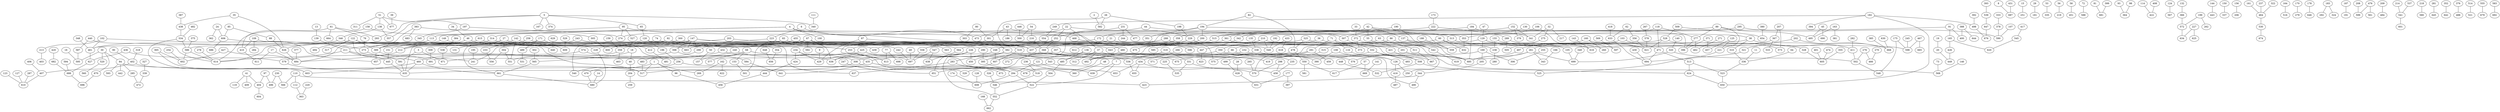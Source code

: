 graph G {
 1 -- 540;
 1 -- 517;
 1 -- 96;
 1 -- 269;
 2 -- 582;
 3 -- 591;
 3 -- 671;
 4 -- 38;
 4 -- 314;
 4 -- 596;
 4 -- 149;
 4 -- 100;
 5 -- 167;
 5 -- 65;
 5 -- 293;
 5 -- 340;
 5 -- 557;
 5 -- 374;
 6 -- 223;
 6 -- 473;
 7 -- 522;
 7 -- 639;
 8 -- 687;
 9 -- 429;
 11 -- 336;
 13 -- 139;
 14 -- 680;
 15 -- 251;
 16 -- 595;
 17 -- 684;
 17 -- 611;
 18 -- 40;
 18 -- 565;
 19 -- 20;
 20 -- 449;
 21 -- 299;
 21 -- 624;
 22 -- 252;
 22 -- 473;
 22 -- 229;
 22 -- 37;
 24 -- 362;
 24 -- 606;
 26 -- 198;
 26 -- 437;
 26 -- 582;
 27 -- 211;
 27 -- 131;
 27 -- 290;
 27 -- 304;
 28 -- 628;
 29 -- 181;
 30 -- 670;
 30 -- 84;
 30 -- 595;
 30 -- 520;
 32 -- 275;
 32 -- 341;
 32 -- 217;
 33 -- 372;
 34 -- 46;
 35 -- 626;
 35 -- 438;
 36 -- 66;
 36 -- 201;
 37 -- 492;
 37 -- 312;
 37 -- 329;
 37 -- 419;
 38 -- 359;
 38 -- 668;
 38 -- 310;
 39 -- 677;
 40 -- 204;
 41 -- 409;
 41 -- 119;
 41 -- 404;
 42 -- 137;
 42 -- 172;
 42 -- 55;
 42 -- 558;
 42 -- 559;
 43 -- 186;
 43 -- 313;
 43 -- 301;
 44 -- 395;
 44 -- 307;
 45 -- 690;
 45 -- 495;
 46 -- 212;
 46 -- 228;
 47 -- 129;
 48 -- 360;
 49 -- 697;
 50 -- 157;
 51 -- 677;
 51 -- 138;
 51 -- 197;
 51 -- 311;
 53 -- 335;
 54 -- 216;
 54 -- 500;
 55 -- 511;
 56 -- 219;
 57 -- 669;
 57 -- 617;
 58 -- 451;
 60 -- 105;
 60 -- 632;
 60 -- 461;
 61 -- 293;
 61 -- 664;
 61 -- 76;
 61 -- 410;
 62 -- 633;
 62 -- 356;
 63 -- 228;
 63 -- 250;
 63 -- 559;
 64 -- 336;
 65 -- 120;
 66 -- 235;
 66 -- 678;
 67 -- 501;
 67 -- 636;
 67 -- 212;
 67 -- 592;
 67 -- 338;
 68 -- 157;
 68 -- 577;
 68 -- 435;
 68 -- 153;
 71 -- 291;
 71 -- 116;
 71 -- 373;
 72 -- 588;
 73 -- 568;
 74 -- 212;
 74 -- 564;
 76 -- 273;
 77 -- 613;
 77 -- 698;
 80 -- 301;
 80 -- 303;
 81 -- 681;
 82 -- 478;
 82 -- 194;
 83 -- 600;
 83 -- 248;
 84 -- 294;
 84 -- 285;
 84 -- 593;
 84 -- 442;
 85 -- 88;
 85 -- 606;
 86 -- 315;
 86 -- 542;
 87 -- 429;
 87 -- 437;
 88 -- 626;
 89 -- 495;
 89 -- 277;
 89 -- 221;
 89 -- 515;
 90 -- 402;
 91 -- 400;
 91 -- 372;
 91 -- 165;
 92 -- 368;
 92 -- 635;
 93 -- 364;
 95 -- 274;
 95 -- 437;
 95 -- 113;
 95 -- 527;
 96 -- 456;
 97 -- 404;
 97 -- 496;
 98 -- 364;
 102 -- 461;
 102 -- 273;
 102 -- 213;
 103 -- 471;
 103 -- 261;
 105 -- 699;
 106 -- 616;
 106 -- 353;
 107 -- 590;
 108 -- 390;
 108 -- 126;
 109 -- 284;
 109 -- 410;
 109 -- 256;
 110 -- 566;
 110 -- 423;
 110 -- 112;
 111 -- 340;
 112 -- 363;
 113 -- 273;
 114 -- 422;
 116 -- 126;
 118 -- 277;
 118 -- 471;
 118 -- 274;
 120 -- 151;
 120 -- 439;
 120 -- 196;
 121 -- 294;
 121 -- 639;
 122 -- 389;
 122 -- 494;
 122 -- 253;
 122 -- 460;
 122 -- 317;
 123 -- 610;
 124 -- 567;
 125 -- 221;
 125 -- 457;
 126 -- 250;
 126 -- 416;
 127 -- 610;
 128 -- 608;
 129 -- 260;
 129 -- 169;
 129 -- 616;
 129 -- 675;
 130 -- 396;
 130 -- 361;
 132 -- 366;
 135 -- 338;
 136 -- 485;
 136 -- 272;
 137 -- 238;
 137 -- 542;
 138 -- 346;
 138 -- 557;
 139 -- 211;
 140 -- 320;
 141 -- 669;
 142 -- 626;
 142 -- 551;
 142 -- 643;
 143 -- 616;
 144 -- 443;
 146 -- 568;
 147 -- 663;
 147 -- 242;
 147 -- 600;
 147 -- 447;
 147 -- 540;
 147 -- 299;
 147 -- 398;
 149 -- 640;
 149 -- 389;
 150 -- 337;
 151 -- 445;
 152 -- 515;
 152 -- 379;
 152 -- 341;
 153 -- 501;
 155 -- 238;
 155 -- 597;
 156 -- 206;
 158 -- 305;
 158 -- 614;
 159 -- 359;
 160 -- 260;
 160 -- 559;
 160 -- 411;
 161 -- 464;
 162 -- 269;
 162 -- 622;
 163 -- 381;
 163 -- 495;
 164 -- 516;
 165 -- 620;
 165 -- 426;
 166 -- 343;
 168 -- 662;
 169 -- 607;
 169 -- 205;
 169 -- 306;
 170 -- 279;
 171 -- 489;
 171 -- 233;
 171 -- 609;
 172 -- 241;
 172 -- 596;
 173 -- 222;
 174 -- 608;
 175 -- 548;
 175 -- 598;
 177 -- 631;
 177 -- 397;
 178 -- 646;
 182 -- 498;
 182 -- 394;
 182 -- 249;
 182 -- 650;
 183 -- 292;
 183 -- 324;
 184 -- 341;
 184 -- 685;
 184 -- 307;
 187 -- 191;
 188 -- 559;
 190 -- 342;
 190 -- 685;
 192 -- 549;
 194 -- 554;
 194 -- 353;
 194 -- 200;
 194 -- 351;
 195 -- 241;
 196 -- 256;
 197 -- 274;
 197 -- 345;
 198 -- 229;
 199 -- 572;
 199 -- 262;
 200 -- 475;
 201 -- 685;
 202 -- 321;
 202 -- 668;
 203 -- 549;
 203 -- 586;
 204 -- 259;
 205 -- 344;
 207 -- 573;
 207 -- 367;
 208 -- 599;
 209 -- 484;
 210 -- 328;
 210 -- 350;
 210 -- 549;
 210 -- 248;
 211 -- 445;
 211 -- 614;
 211 -- 241;
 212 -- 684;
 213 -- 403;
 214 -- 541;
 216 -- 368;
 218 -- 580;
 220 -- 363;
 221 -- 525;
 222 -- 289;
 222 -- 358;
 223 -- 398;
 223 -- 563;
 225 -- 535;
 226 -- 435;
 226 -- 450;
 226 -- 651;
 226 -- 552;
 227 -- 625;
 227 -- 634;
 228 -- 680;
 229 -- 575;
 229 -- 368;
 229 -- 612;
 230 -- 496;
 230 -- 566;
 231 -- 244;
 231 -- 477;
 231 -- 252;
 232 -- 434;
 232 -- 390;
 233 -- 556;
 234 -- 429;
 234 -- 424;
 234 -- 294;
 235 -- 458;
 236 -- 518;
 236 -- 360;
 237 -- 464;
 238 -- 280;
 240 -- 551;
 240 -- 308;
 242 -- 697;
 243 -- 412;
 243 -- 489;
 245 -- 598;
 247 -- 651;
 248 -- 607;
 248 -- 283;
 249 -- 554;
 252 -- 437;
 252 -- 253;
 252 -- 368;
 253 -- 613;
 254 -- 602;
 255 -- 306;
 256 -- 329;
 256 -- 470;
 258 -- 637;
 258 -- 273;
 261 -- 685;
 261 -- 343;
 261 -- 576;
 261 -- 699;
 265 -- 570;
 266 -- 536;
 267 -- 578;
 270 -- 466;
 271 -- 462;
 273 -- 591;
 275 -- 505;
 276 -- 502;
 276 -- 466;
 277 -- 462;
 277 -- 396;
 278 -- 614;
 281 -- 645;
 282 -- 411;
 283 -- 637;
 283 -- 294;
 285 -- 472;
 287 -- 610;
 288 -- 421;
 288 -- 439;
 289 -- 505;
 289 -- 621;
 290 -- 395;
 291 -- 308;
 291 -- 570;
 291 -- 459;
 294 -- 522;
 294 -- 608;
 295 -- 342;
 295 -- 590;
 298 -- 458;
 298 -- 570;
 299 -- 483;
 300 -- 661;
 300 -- 382;
 301 -- 613;
 301 -- 382;
 302 -- 565;
 304 -- 556;
 304 -- 551;
 305 -- 600;
 307 -- 332;
 308 -- 517;
 308 -- 673;
 309 -- 691;
 310 -- 336;
 313 -- 598;
 313 -- 585;
 314 -- 354;
 314 -- 614;
 315 -- 419;
 318 -- 402;
 319 -- 395;
 319 -- 492;
 319 -- 331;
 320 -- 502;
 320 -- 699;
 321 -- 694;
 322 -- 464;
 325 -- 492;
 325 -- 478;
 325 -- 373;
 326 -- 546;
 327 -- 339;
 328 -- 605;
 331 -- 458;
 331 -- 535;
 332 -- 493;
 332 -- 575;
 332 -- 508;
 333 -- 378;
 336 -- 523;
 338 -- 571;
 338 -- 685;
 339 -- 472;
 342 -- 447;
 344 -- 423;
 344 -- 490;
 346 -- 461;
 346 -- 517;
 348 -- 461;
 349 -- 699;
 350 -- 485;
 350 -- 667;
 352 -- 642;
 353 -- 632;
 354 -- 656;
 355 -- 605;
 356 -- 621;
 357 -- 671;
 357 -- 490;
 358 -- 564;
 359 -- 691;
 359 -- 463;
 361 -- 621;
 361 -- 389;
 365 -- 602;
 365 -- 603;
 366 -- 572;
 367 -- 533;
 367 -- 497;
 368 -- 636;
 368 -- 576;
 371 -- 396;
 371 -- 457;
 372 -- 511;
 372 -- 373;
 375 -- 586;
 376 -- 488;
 377 -- 684;
 378 -- 590;
 380 -- 654;
 382 -- 675;
 382 -- 450;
 382 -- 536;
 382 -- 429;
 383 -- 468;
 383 -- 389;
 383 -- 683;
 384 -- 538;
 385 -- 668;
 387 -- 438;
 388 -- 644;
 388 -- 400;
 389 -- 691;
 389 -- 657;
 392 -- 498;
 393 -- 539;
 395 -- 518;
 398 -- 584;
 398 -- 460;
 399 -- 681;
 401 -- 605;
 402 -- 517;
 402 -- 407;
 404 -- 604;
 406 -- 407;
 407 -- 610;
 408 -- 422;
 410 -- 611;
 411 -- 502;
 412 -- 481;
 416 -- 487;
 417 -- 545;
 418 -- 633;
 420 -- 682;
 421 -- 508;
 424 -- 444;
 425 -- 636;
 425 -- 697;
 426 -- 449;
 427 -- 684;
 427 -- 602;
 430 -- 694;
 431 -- 687;
 432 -- 657;
 432 -- 653;
 433 -- 549;
 433 -- 618;
 434 -- 570;
 434 -- 653;
 434 -- 655;
 435 -- 678;
 435 -- 641;
 436 -- 579;
 436 -- 627;
 438 -- 534;
 440 -- 614;
 440 -- 587;
 444 -- 456;
 445 -- 635;
 446 -- 500;
 447 -- 623;
 448 -- 532;
 455 -- 519;
 455 -- 663;
 460 -- 661;
 460 -- 603;
 460 -- 635;
 461 -- 627;
 464 -- 530;
 467 -- 598;
 467 -- 665;
 468 -- 480;
 470 -- 680;
 471 -- 694;
 471 -- 513;
 474 -- 605;
 476 -- 599;
 476 -- 561;
 478 -- 499;
 478 -- 550;
 480 -- 492;
 482 -- 534;
 483 -- 517;
 485 -- 504;
 489 -- 531;
 497 -- 685;
 498 -- 676;
 499 -- 628;
 502 -- 548;
 504 -- 522;
 508 -- 532;
 508 -- 525;
 509 -- 528;
 509 -- 654;
 511 -- 667;
 513 -- 523;
 513 -- 624;
 514 -- 521;
 515 -- 643;
 518 -- 546;
 519 -- 607;
 520 -- 560;
 522 -- 552;
 523 -- 650;
 528 -- 573;
 528 -- 663;
 528 -- 621;
 529 -- 609;
 530 -- 674;
 534 -- 586;
 534 -- 603;
 536 -- 655;
 537 -- 541;
 538 -- 671;
 539 -- 647;
 541 -- 601;
 542 -- 619;
 543 -- 568;
 543 -- 635;
 545 -- 620;
 546 -- 552;
 547 -- 697;
 547 -- 638;
 550 -- 581;
 550 -- 617;
 552 -- 662;
 554 -- 558;
 555 -- 679;
 558 -- 697;
 564 -- 638;
 565 -- 661;
 569 -- 597;
 572 -- 634;
 574 -- 636;
 574 -- 579;
 578 -- 621;
 579 -- 635;
 583 -- 692;
 584 -- 641;
 586 -- 614;
 586 -- 602;
 587 -- 595;
 591 -- 635;
 594 -- 688;
 606 -- 657;
 606 -- 686;
 607 -- 651;
 615 -- 663;
 615 -- 684;
 624 -- 650;
 626 -- 684;
 627 -- 688;
 628 -- 631;
 629 -- 640;
 630 -- 668;
 633 -- 694;
 647 -- 676;
 648 -- 656;
 661 -- 680;
 670 -- 696;
 682 -- 688;
 688 -- 696;
}

